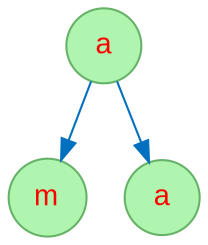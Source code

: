 digraph "Seq-ama" {
node [fontname="Arial", fontcolor=red, shape=circle, style=filled, color="#66B268", fillcolor="#AFF4AF" ];
edge [color = "#0070BF"];
1996181658 [label="a"];
1996181658 -> 1702297201;
1702297201 [label="m"];
1996181658 -> 806353501;
806353501 [label="a"];
}
